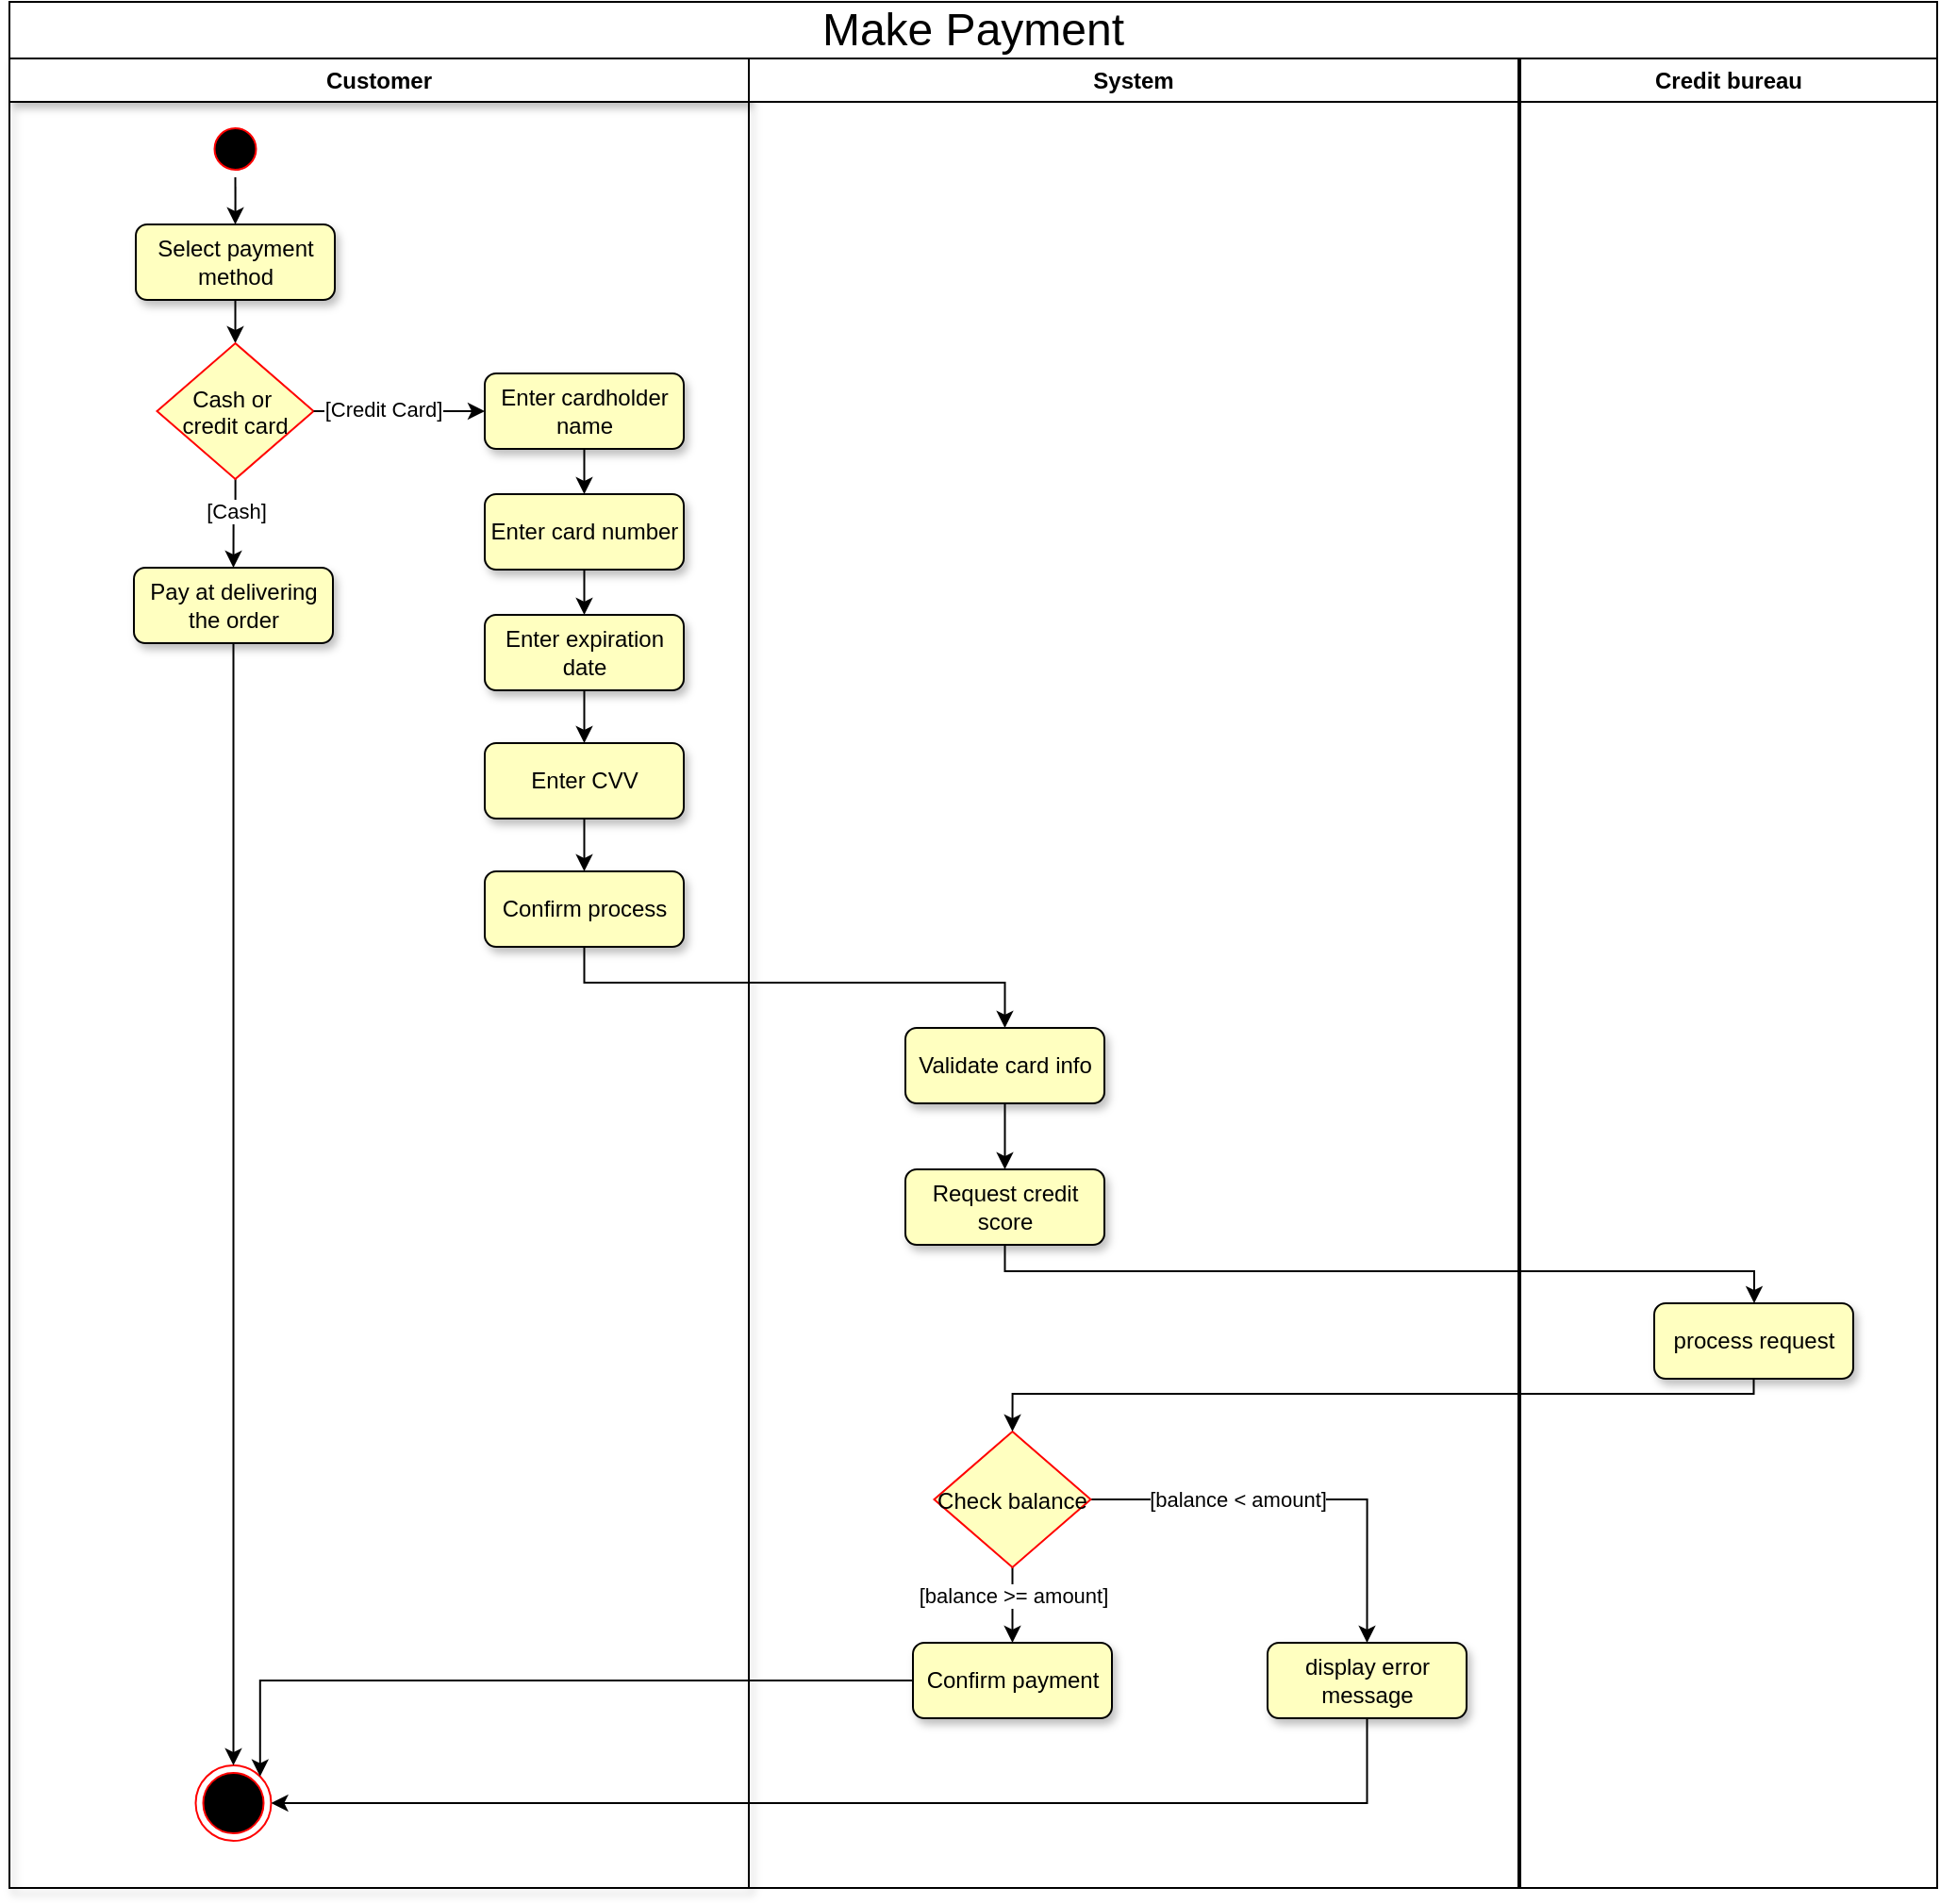 <mxfile version="24.7.17">
  <diagram name="Page-1" id="TfavqtsfnNNxxi3rOYN-">
    <mxGraphModel dx="1687" dy="984" grid="1" gridSize="1" guides="1" tooltips="1" connect="1" arrows="1" fold="1" page="1" pageScale="1" pageWidth="3300" pageHeight="2339" math="0" shadow="0">
      <root>
        <mxCell id="0" />
        <mxCell id="1" parent="0" />
        <mxCell id="fAu6qMH5np9GU3Z1gp4u-1" value="Customer" style="swimlane;whiteSpace=wrap;shadow=1;fillColor=#FFFFFF;" parent="1" vertex="1">
          <mxGeometry x="288" y="180" width="392" height="970" as="geometry" />
        </mxCell>
        <mxCell id="fAu6qMH5np9GU3Z1gp4u-11" value="" style="ellipse;shape=endState;fillColor=#000000;strokeColor=#ff0000" parent="fAu6qMH5np9GU3Z1gp4u-1" vertex="1">
          <mxGeometry x="98.75" y="905" width="40" height="40" as="geometry" />
        </mxCell>
        <mxCell id="fAu6qMH5np9GU3Z1gp4u-25" style="edgeStyle=orthogonalEdgeStyle;rounded=0;orthogonalLoop=1;jettySize=auto;html=1;entryX=0.5;entryY=0;entryDx=0;entryDy=0;" parent="fAu6qMH5np9GU3Z1gp4u-1" source="fAu6qMH5np9GU3Z1gp4u-14" target="fAu6qMH5np9GU3Z1gp4u-13" edge="1">
          <mxGeometry relative="1" as="geometry" />
        </mxCell>
        <mxCell id="fAu6qMH5np9GU3Z1gp4u-14" value="" style="ellipse;shape=startState;fillColor=#000000;strokeColor=#ff0000;" parent="fAu6qMH5np9GU3Z1gp4u-1" vertex="1">
          <mxGeometry x="104.75" y="33" width="30" height="30" as="geometry" />
        </mxCell>
        <mxCell id="fAu6qMH5np9GU3Z1gp4u-27" style="edgeStyle=orthogonalEdgeStyle;rounded=0;orthogonalLoop=1;jettySize=auto;html=1;entryX=0.5;entryY=0;entryDx=0;entryDy=0;" parent="fAu6qMH5np9GU3Z1gp4u-1" source="fAu6qMH5np9GU3Z1gp4u-13" target="fAu6qMH5np9GU3Z1gp4u-26" edge="1">
          <mxGeometry relative="1" as="geometry" />
        </mxCell>
        <mxCell id="fAu6qMH5np9GU3Z1gp4u-13" value="Select payment method" style="rounded=1;whiteSpace=wrap;html=1;fillColor=#FFFFC0;shadow=1;" parent="fAu6qMH5np9GU3Z1gp4u-1" vertex="1">
          <mxGeometry x="67" y="88" width="105.5" height="40" as="geometry" />
        </mxCell>
        <mxCell id="fAu6qMH5np9GU3Z1gp4u-30" style="edgeStyle=orthogonalEdgeStyle;rounded=0;orthogonalLoop=1;jettySize=auto;html=1;entryX=0.5;entryY=0;entryDx=0;entryDy=0;" parent="fAu6qMH5np9GU3Z1gp4u-1" source="fAu6qMH5np9GU3Z1gp4u-26" target="fAu6qMH5np9GU3Z1gp4u-28" edge="1">
          <mxGeometry relative="1" as="geometry" />
        </mxCell>
        <mxCell id="fAu6qMH5np9GU3Z1gp4u-31" value="[Cash]" style="edgeLabel;html=1;align=center;verticalAlign=middle;resizable=0;points=[];" parent="fAu6qMH5np9GU3Z1gp4u-30" vertex="1" connectable="0">
          <mxGeometry x="-0.301" relative="1" as="geometry">
            <mxPoint as="offset" />
          </mxGeometry>
        </mxCell>
        <mxCell id="fAu6qMH5np9GU3Z1gp4u-26" value="Cash or &#xa;credit card" style="rhombus;fillColor=#FFFFC0;strokeColor=#ff0000;" parent="fAu6qMH5np9GU3Z1gp4u-1" vertex="1">
          <mxGeometry x="78.25" y="151" width="83" height="72" as="geometry" />
        </mxCell>
        <mxCell id="fAu6qMH5np9GU3Z1gp4u-29" style="edgeStyle=orthogonalEdgeStyle;rounded=0;orthogonalLoop=1;jettySize=auto;html=1;entryX=0.5;entryY=0;entryDx=0;entryDy=0;" parent="fAu6qMH5np9GU3Z1gp4u-1" source="fAu6qMH5np9GU3Z1gp4u-28" target="fAu6qMH5np9GU3Z1gp4u-11" edge="1">
          <mxGeometry relative="1" as="geometry" />
        </mxCell>
        <mxCell id="fAu6qMH5np9GU3Z1gp4u-28" value="Pay at delivering the order" style="rounded=1;whiteSpace=wrap;html=1;fillColor=#FFFFC0;shadow=1;" parent="fAu6qMH5np9GU3Z1gp4u-1" vertex="1">
          <mxGeometry x="66" y="270" width="105.5" height="40" as="geometry" />
        </mxCell>
        <mxCell id="fAu6qMH5np9GU3Z1gp4u-36" style="edgeStyle=orthogonalEdgeStyle;rounded=0;orthogonalLoop=1;jettySize=auto;html=1;entryX=0.5;entryY=0;entryDx=0;entryDy=0;" parent="fAu6qMH5np9GU3Z1gp4u-1" source="fAu6qMH5np9GU3Z1gp4u-32" target="fAu6qMH5np9GU3Z1gp4u-34" edge="1">
          <mxGeometry relative="1" as="geometry" />
        </mxCell>
        <mxCell id="fAu6qMH5np9GU3Z1gp4u-32" value="Enter cardholder name" style="rounded=1;whiteSpace=wrap;html=1;fillColor=#FFFFC0;shadow=1;" parent="fAu6qMH5np9GU3Z1gp4u-1" vertex="1">
          <mxGeometry x="252" y="167" width="105.5" height="40" as="geometry" />
        </mxCell>
        <mxCell id="fAu6qMH5np9GU3Z1gp4u-37" style="edgeStyle=orthogonalEdgeStyle;rounded=0;orthogonalLoop=1;jettySize=auto;html=1;entryX=0.5;entryY=0;entryDx=0;entryDy=0;" parent="fAu6qMH5np9GU3Z1gp4u-1" source="fAu6qMH5np9GU3Z1gp4u-34" target="fAu6qMH5np9GU3Z1gp4u-35" edge="1">
          <mxGeometry relative="1" as="geometry" />
        </mxCell>
        <mxCell id="fAu6qMH5np9GU3Z1gp4u-34" value="Enter card number" style="rounded=1;whiteSpace=wrap;html=1;fillColor=#FFFFC0;shadow=1;" parent="fAu6qMH5np9GU3Z1gp4u-1" vertex="1">
          <mxGeometry x="252" y="231" width="105.5" height="40" as="geometry" />
        </mxCell>
        <mxCell id="fAu6qMH5np9GU3Z1gp4u-39" style="edgeStyle=orthogonalEdgeStyle;rounded=0;orthogonalLoop=1;jettySize=auto;html=1;entryX=0.5;entryY=0;entryDx=0;entryDy=0;" parent="fAu6qMH5np9GU3Z1gp4u-1" source="fAu6qMH5np9GU3Z1gp4u-58" target="fAu6qMH5np9GU3Z1gp4u-38" edge="1">
          <mxGeometry relative="1" as="geometry" />
        </mxCell>
        <mxCell id="fAu6qMH5np9GU3Z1gp4u-35" value="Enter expiration date" style="rounded=1;whiteSpace=wrap;html=1;fillColor=#FFFFC0;shadow=1;" parent="fAu6qMH5np9GU3Z1gp4u-1" vertex="1">
          <mxGeometry x="252" y="295" width="105.5" height="40" as="geometry" />
        </mxCell>
        <mxCell id="fAu6qMH5np9GU3Z1gp4u-33" style="edgeStyle=orthogonalEdgeStyle;rounded=0;orthogonalLoop=1;jettySize=auto;html=1;entryX=0;entryY=0.5;entryDx=0;entryDy=0;" parent="fAu6qMH5np9GU3Z1gp4u-1" source="fAu6qMH5np9GU3Z1gp4u-26" target="fAu6qMH5np9GU3Z1gp4u-32" edge="1">
          <mxGeometry relative="1" as="geometry" />
        </mxCell>
        <mxCell id="fAu6qMH5np9GU3Z1gp4u-42" value="[Credit Card]" style="edgeLabel;html=1;align=center;verticalAlign=middle;resizable=0;points=[];" parent="fAu6qMH5np9GU3Z1gp4u-33" vertex="1" connectable="0">
          <mxGeometry x="-0.194" y="1" relative="1" as="geometry">
            <mxPoint as="offset" />
          </mxGeometry>
        </mxCell>
        <mxCell id="fAu6qMH5np9GU3Z1gp4u-38" value="Confirm process" style="rounded=1;whiteSpace=wrap;html=1;fillColor=#FFFFC0;shadow=1;" parent="fAu6qMH5np9GU3Z1gp4u-1" vertex="1">
          <mxGeometry x="252" y="431" width="105.5" height="40" as="geometry" />
        </mxCell>
        <mxCell id="W-3gRbzGeK6eJAJvFMap-11" value="" style="edgeStyle=orthogonalEdgeStyle;rounded=0;orthogonalLoop=1;jettySize=auto;html=1;entryX=0.5;entryY=0;entryDx=0;entryDy=0;" edge="1" parent="fAu6qMH5np9GU3Z1gp4u-1" source="fAu6qMH5np9GU3Z1gp4u-35" target="fAu6qMH5np9GU3Z1gp4u-58">
          <mxGeometry relative="1" as="geometry">
            <mxPoint x="593" y="515" as="sourcePoint" />
            <mxPoint x="594" y="595" as="targetPoint" />
          </mxGeometry>
        </mxCell>
        <mxCell id="fAu6qMH5np9GU3Z1gp4u-58" value="Enter CVV" style="rounded=1;whiteSpace=wrap;html=1;fillColor=#FFFFC0;shadow=1;" parent="fAu6qMH5np9GU3Z1gp4u-1" vertex="1">
          <mxGeometry x="252" y="363" width="105.5" height="40" as="geometry" />
        </mxCell>
        <mxCell id="fAu6qMH5np9GU3Z1gp4u-12" value="System" style="swimlane;whiteSpace=wrap;fillColor=#FFFFFF;swimlaneLine=1;" parent="1" vertex="1">
          <mxGeometry x="680" y="180" width="408" height="970" as="geometry" />
        </mxCell>
        <mxCell id="fAu6qMH5np9GU3Z1gp4u-40" value="Validate card info" style="rounded=1;whiteSpace=wrap;html=1;fillColor=#FFFFC0;shadow=1;" parent="fAu6qMH5np9GU3Z1gp4u-12" vertex="1">
          <mxGeometry x="83" y="514" width="105.5" height="40" as="geometry" />
        </mxCell>
        <mxCell id="fAu6qMH5np9GU3Z1gp4u-55" style="edgeStyle=orthogonalEdgeStyle;rounded=0;orthogonalLoop=1;jettySize=auto;html=1;entryX=0.5;entryY=0;entryDx=0;entryDy=0;" parent="fAu6qMH5np9GU3Z1gp4u-12" source="fAu6qMH5np9GU3Z1gp4u-46" target="fAu6qMH5np9GU3Z1gp4u-54" edge="1">
          <mxGeometry relative="1" as="geometry" />
        </mxCell>
        <mxCell id="fAu6qMH5np9GU3Z1gp4u-68" value="[balance &amp;lt; amount]" style="edgeLabel;html=1;align=center;verticalAlign=middle;resizable=0;points=[];" parent="fAu6qMH5np9GU3Z1gp4u-55" vertex="1" connectable="0">
          <mxGeometry x="-0.307" relative="1" as="geometry">
            <mxPoint as="offset" />
          </mxGeometry>
        </mxCell>
        <mxCell id="fAu6qMH5np9GU3Z1gp4u-61" style="edgeStyle=orthogonalEdgeStyle;rounded=0;orthogonalLoop=1;jettySize=auto;html=1;entryX=0.5;entryY=0;entryDx=0;entryDy=0;" parent="fAu6qMH5np9GU3Z1gp4u-12" source="fAu6qMH5np9GU3Z1gp4u-46" target="fAu6qMH5np9GU3Z1gp4u-48" edge="1">
          <mxGeometry relative="1" as="geometry" />
        </mxCell>
        <mxCell id="fAu6qMH5np9GU3Z1gp4u-62" value="[balance &amp;gt;= amount]" style="edgeLabel;html=1;align=center;verticalAlign=middle;resizable=0;points=[];" parent="fAu6qMH5np9GU3Z1gp4u-61" vertex="1" connectable="0">
          <mxGeometry x="-0.251" relative="1" as="geometry">
            <mxPoint as="offset" />
          </mxGeometry>
        </mxCell>
        <mxCell id="fAu6qMH5np9GU3Z1gp4u-46" value="Check balance" style="rhombus;fillColor=#FFFFC0;strokeColor=#ff0000;" parent="fAu6qMH5np9GU3Z1gp4u-12" vertex="1">
          <mxGeometry x="98.25" y="728" width="83" height="72" as="geometry" />
        </mxCell>
        <mxCell id="fAu6qMH5np9GU3Z1gp4u-48" value="Confirm payment" style="rounded=1;whiteSpace=wrap;html=1;fillColor=#FFFFC0;shadow=1;" parent="fAu6qMH5np9GU3Z1gp4u-12" vertex="1">
          <mxGeometry x="87" y="840" width="105.5" height="40" as="geometry" />
        </mxCell>
        <mxCell id="fAu6qMH5np9GU3Z1gp4u-54" value="display error message" style="rounded=1;whiteSpace=wrap;html=1;fillColor=#FFFFC0;shadow=1;" parent="fAu6qMH5np9GU3Z1gp4u-12" vertex="1">
          <mxGeometry x="275" y="840" width="105.5" height="40" as="geometry" />
        </mxCell>
        <mxCell id="W-3gRbzGeK6eJAJvFMap-15" value="" style="edgeStyle=orthogonalEdgeStyle;rounded=0;orthogonalLoop=1;jettySize=auto;html=1;" edge="1" parent="fAu6qMH5np9GU3Z1gp4u-12" source="fAu6qMH5np9GU3Z1gp4u-40" target="W-3gRbzGeK6eJAJvFMap-14">
          <mxGeometry relative="1" as="geometry" />
        </mxCell>
        <mxCell id="W-3gRbzGeK6eJAJvFMap-14" value="Request credit score" style="rounded=1;whiteSpace=wrap;html=1;fillColor=#FFFFC0;shadow=1;" vertex="1" parent="fAu6qMH5np9GU3Z1gp4u-12">
          <mxGeometry x="83" y="589" width="105.5" height="40" as="geometry" />
        </mxCell>
        <mxCell id="fAu6qMH5np9GU3Z1gp4u-22" value="&lt;span style=&quot;text-wrap: nowrap;&quot;&gt;&lt;font style=&quot;font-size: 24px;&quot;&gt;Make Payment&lt;/font&gt;&lt;/span&gt;" style="rounded=0;whiteSpace=wrap;html=1;" parent="1" vertex="1">
          <mxGeometry x="288" y="150" width="1022" height="30" as="geometry" />
        </mxCell>
        <mxCell id="fAu6qMH5np9GU3Z1gp4u-43" style="edgeStyle=orthogonalEdgeStyle;rounded=0;orthogonalLoop=1;jettySize=auto;html=1;" parent="1" source="fAu6qMH5np9GU3Z1gp4u-38" target="fAu6qMH5np9GU3Z1gp4u-40" edge="1">
          <mxGeometry relative="1" as="geometry">
            <Array as="points">
              <mxPoint x="592" y="670" />
            </Array>
          </mxGeometry>
        </mxCell>
        <mxCell id="W-3gRbzGeK6eJAJvFMap-1" value="Credit bureau" style="swimlane;whiteSpace=wrap;fillColor=#FFFFFF;swimlaneLine=1;" vertex="1" parent="1">
          <mxGeometry x="1089" y="180" width="221" height="970" as="geometry" />
        </mxCell>
        <mxCell id="W-3gRbzGeK6eJAJvFMap-2" value="process request" style="rounded=1;whiteSpace=wrap;html=1;fillColor=#FFFFC0;shadow=1;" vertex="1" parent="W-3gRbzGeK6eJAJvFMap-1">
          <mxGeometry x="71" y="660" width="105.5" height="40" as="geometry" />
        </mxCell>
        <mxCell id="W-3gRbzGeK6eJAJvFMap-16" style="edgeStyle=orthogonalEdgeStyle;rounded=0;orthogonalLoop=1;jettySize=auto;html=1;" edge="1" parent="1" source="W-3gRbzGeK6eJAJvFMap-14" target="W-3gRbzGeK6eJAJvFMap-2">
          <mxGeometry relative="1" as="geometry">
            <Array as="points">
              <mxPoint x="816" y="823" />
              <mxPoint x="1213" y="823" />
            </Array>
          </mxGeometry>
        </mxCell>
        <mxCell id="W-3gRbzGeK6eJAJvFMap-19" style="edgeStyle=orthogonalEdgeStyle;rounded=0;orthogonalLoop=1;jettySize=auto;html=1;entryX=0.5;entryY=0;entryDx=0;entryDy=0;" edge="1" parent="1" source="W-3gRbzGeK6eJAJvFMap-2" target="fAu6qMH5np9GU3Z1gp4u-46">
          <mxGeometry relative="1" as="geometry">
            <Array as="points">
              <mxPoint x="1213" y="888" />
              <mxPoint x="820" y="888" />
            </Array>
          </mxGeometry>
        </mxCell>
        <mxCell id="W-3gRbzGeK6eJAJvFMap-20" style="edgeStyle=orthogonalEdgeStyle;rounded=0;orthogonalLoop=1;jettySize=auto;html=1;entryX=1;entryY=0;entryDx=0;entryDy=0;" edge="1" parent="1" source="fAu6qMH5np9GU3Z1gp4u-48" target="fAu6qMH5np9GU3Z1gp4u-11">
          <mxGeometry relative="1" as="geometry">
            <Array as="points">
              <mxPoint x="421" y="1040" />
            </Array>
          </mxGeometry>
        </mxCell>
        <mxCell id="W-3gRbzGeK6eJAJvFMap-21" style="edgeStyle=orthogonalEdgeStyle;rounded=0;orthogonalLoop=1;jettySize=auto;html=1;entryX=1;entryY=0.5;entryDx=0;entryDy=0;" edge="1" parent="1" source="fAu6qMH5np9GU3Z1gp4u-54" target="fAu6qMH5np9GU3Z1gp4u-11">
          <mxGeometry relative="1" as="geometry">
            <Array as="points">
              <mxPoint x="1008" y="1105" />
            </Array>
          </mxGeometry>
        </mxCell>
      </root>
    </mxGraphModel>
  </diagram>
</mxfile>
